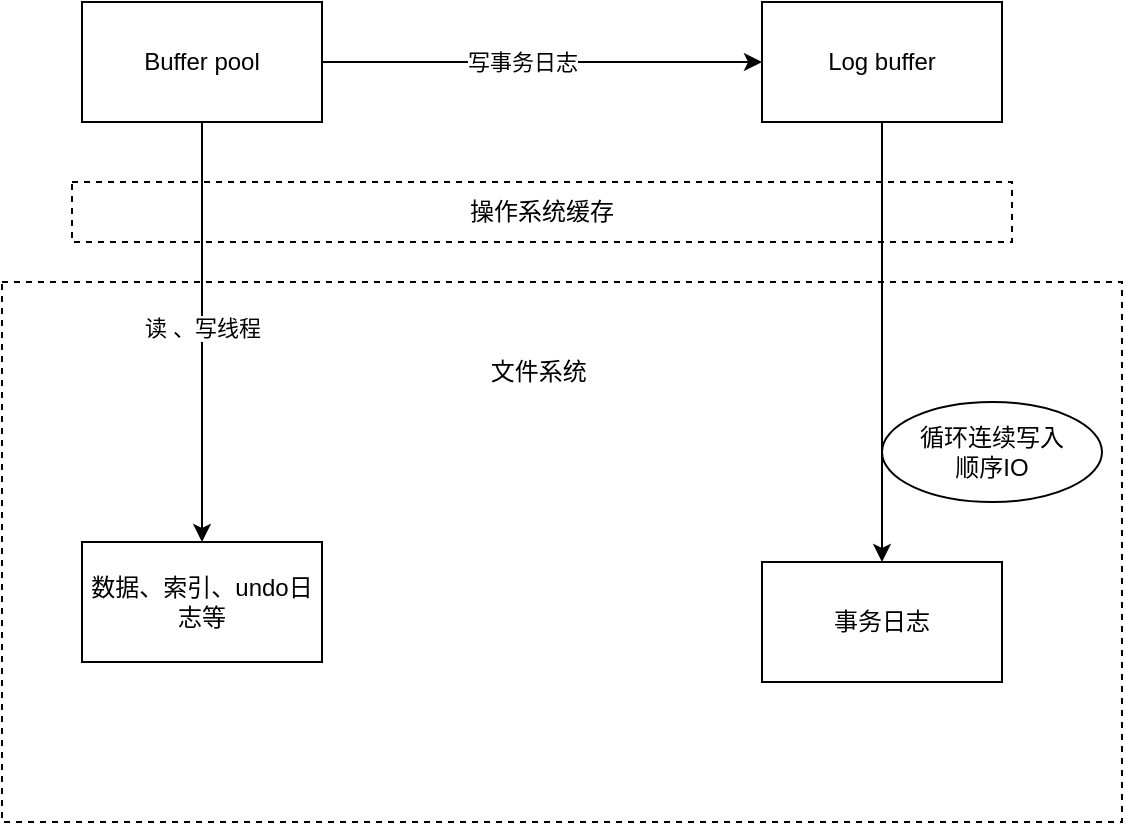 <mxfile version="24.0.1" type="github">
  <diagram name="Page-1" id="XvgRhgUYDwZbH-GwRdoL">
    <mxGraphModel dx="1221" dy="759" grid="1" gridSize="10" guides="1" tooltips="1" connect="1" arrows="1" fold="1" page="1" pageScale="1" pageWidth="827" pageHeight="1169" math="0" shadow="0">
      <root>
        <mxCell id="0" />
        <mxCell id="1" parent="0" />
        <mxCell id="-aEtsWpQrNuW87mELgLG-3" style="edgeStyle=orthogonalEdgeStyle;rounded=0;orthogonalLoop=1;jettySize=auto;html=1;" edge="1" parent="1" source="-aEtsWpQrNuW87mELgLG-2">
          <mxGeometry relative="1" as="geometry">
            <mxPoint x="460" y="160" as="targetPoint" />
          </mxGeometry>
        </mxCell>
        <mxCell id="-aEtsWpQrNuW87mELgLG-13" value="写事务日志" style="edgeLabel;html=1;align=center;verticalAlign=middle;resizable=0;points=[];" vertex="1" connectable="0" parent="-aEtsWpQrNuW87mELgLG-3">
          <mxGeometry x="-0.232" relative="1" as="geometry">
            <mxPoint x="15" as="offset" />
          </mxGeometry>
        </mxCell>
        <mxCell id="-aEtsWpQrNuW87mELgLG-11" style="edgeStyle=orthogonalEdgeStyle;rounded=0;orthogonalLoop=1;jettySize=auto;html=1;" edge="1" parent="1" source="-aEtsWpQrNuW87mELgLG-2" target="-aEtsWpQrNuW87mELgLG-7">
          <mxGeometry relative="1" as="geometry" />
        </mxCell>
        <mxCell id="-aEtsWpQrNuW87mELgLG-16" value="读 、写线程" style="edgeLabel;html=1;align=center;verticalAlign=middle;resizable=0;points=[];" vertex="1" connectable="0" parent="-aEtsWpQrNuW87mELgLG-11">
          <mxGeometry x="-0.019" relative="1" as="geometry">
            <mxPoint as="offset" />
          </mxGeometry>
        </mxCell>
        <mxCell id="-aEtsWpQrNuW87mELgLG-2" value="Buffer pool" style="rounded=0;whiteSpace=wrap;html=1;" vertex="1" parent="1">
          <mxGeometry x="120" y="130" width="120" height="60" as="geometry" />
        </mxCell>
        <mxCell id="-aEtsWpQrNuW87mELgLG-10" style="edgeStyle=orthogonalEdgeStyle;rounded=0;orthogonalLoop=1;jettySize=auto;html=1;" edge="1" parent="1" source="-aEtsWpQrNuW87mELgLG-4" target="-aEtsWpQrNuW87mELgLG-8">
          <mxGeometry relative="1" as="geometry" />
        </mxCell>
        <mxCell id="-aEtsWpQrNuW87mELgLG-4" value="Log buffer" style="rounded=0;whiteSpace=wrap;html=1;" vertex="1" parent="1">
          <mxGeometry x="460" y="130" width="120" height="60" as="geometry" />
        </mxCell>
        <mxCell id="-aEtsWpQrNuW87mELgLG-6" value="" style="rounded=0;whiteSpace=wrap;html=1;fillColor=none;strokeColor=default;dashed=1;" vertex="1" parent="1">
          <mxGeometry x="80" y="270" width="560" height="270" as="geometry" />
        </mxCell>
        <mxCell id="-aEtsWpQrNuW87mELgLG-7" value="数据、索引、undo日志等" style="rounded=0;whiteSpace=wrap;html=1;" vertex="1" parent="1">
          <mxGeometry x="120" y="400" width="120" height="60" as="geometry" />
        </mxCell>
        <mxCell id="-aEtsWpQrNuW87mELgLG-8" value="事务日志" style="rounded=0;whiteSpace=wrap;html=1;" vertex="1" parent="1">
          <mxGeometry x="460" y="410" width="120" height="60" as="geometry" />
        </mxCell>
        <mxCell id="-aEtsWpQrNuW87mELgLG-12" value="循环连续写入&lt;div&gt;顺序IO&lt;/div&gt;" style="ellipse;whiteSpace=wrap;html=1;" vertex="1" parent="1">
          <mxGeometry x="520" y="330" width="110" height="50" as="geometry" />
        </mxCell>
        <mxCell id="-aEtsWpQrNuW87mELgLG-14" value="文件系统&amp;nbsp;" style="text;html=1;align=center;verticalAlign=middle;whiteSpace=wrap;rounded=0;" vertex="1" parent="1">
          <mxGeometry x="320" y="300" width="60" height="30" as="geometry" />
        </mxCell>
        <mxCell id="-aEtsWpQrNuW87mELgLG-15" value="操作系统缓存" style="rounded=0;whiteSpace=wrap;html=1;fillColor=none;strokeColor=default;dashed=1;" vertex="1" parent="1">
          <mxGeometry x="115" y="220" width="470" height="30" as="geometry" />
        </mxCell>
      </root>
    </mxGraphModel>
  </diagram>
</mxfile>
